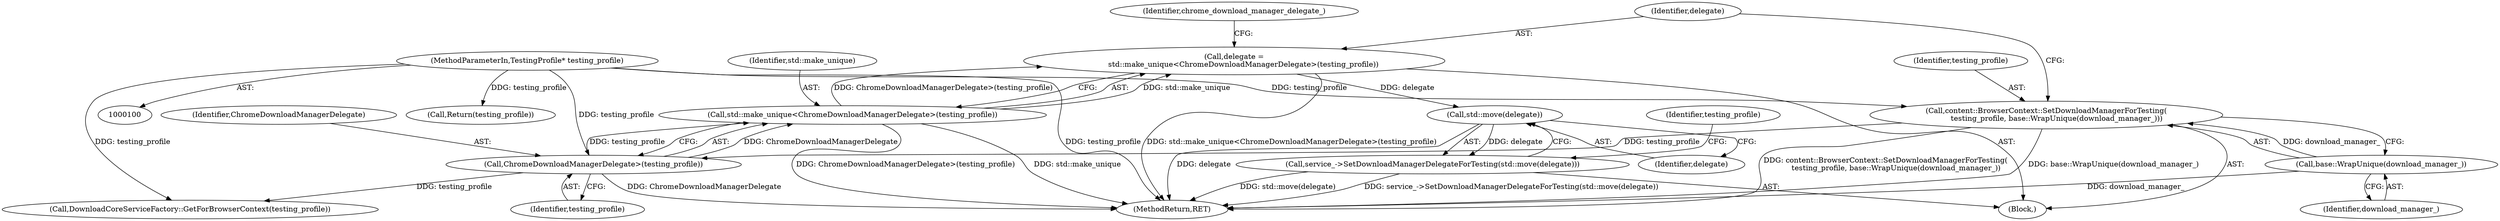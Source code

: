 digraph "0_Chrome_cbb2c0940d4e3914ccd74f6466ff4cb9e50e0e86@API" {
"1000123" [label="(Call,std::move(delegate))"];
"1000108" [label="(Call,delegate =\n        std::make_unique<ChromeDownloadManagerDelegate>(testing_profile))"];
"1000110" [label="(Call,std::make_unique<ChromeDownloadManagerDelegate>(testing_profile))"];
"1000112" [label="(Call,ChromeDownloadManagerDelegate>(testing_profile))"];
"1000103" [label="(Call,content::BrowserContext::SetDownloadManagerForTesting(\n         testing_profile, base::WrapUnique(download_manager_)))"];
"1000101" [label="(MethodParameterIn,TestingProfile* testing_profile)"];
"1000105" [label="(Call,base::WrapUnique(download_manager_))"];
"1000122" [label="(Call,service_->SetDownloadManagerDelegateForTesting(std::move(delegate)))"];
"1000101" [label="(MethodParameterIn,TestingProfile* testing_profile)"];
"1000105" [label="(Call,base::WrapUnique(download_manager_))"];
"1000110" [label="(Call,std::make_unique<ChromeDownloadManagerDelegate>(testing_profile))"];
"1000103" [label="(Call,content::BrowserContext::SetDownloadManagerForTesting(\n         testing_profile, base::WrapUnique(download_manager_)))"];
"1000108" [label="(Call,delegate =\n        std::make_unique<ChromeDownloadManagerDelegate>(testing_profile))"];
"1000123" [label="(Call,std::move(delegate))"];
"1000113" [label="(Identifier,ChromeDownloadManagerDelegate)"];
"1000111" [label="(Identifier,std::make_unique)"];
"1000106" [label="(Identifier,download_manager_)"];
"1000112" [label="(Call,ChromeDownloadManagerDelegate>(testing_profile))"];
"1000122" [label="(Call,service_->SetDownloadManagerDelegateForTesting(std::move(delegate)))"];
"1000104" [label="(Identifier,testing_profile)"];
"1000126" [label="(Call,Return(testing_profile))"];
"1000102" [label="(Block,)"];
"1000132" [label="(MethodReturn,RET)"];
"1000116" [label="(Identifier,chrome_download_manager_delegate_)"];
"1000120" [label="(Call,DownloadCoreServiceFactory::GetForBrowserContext(testing_profile))"];
"1000127" [label="(Identifier,testing_profile)"];
"1000114" [label="(Identifier,testing_profile)"];
"1000109" [label="(Identifier,delegate)"];
"1000124" [label="(Identifier,delegate)"];
"1000123" -> "1000122"  [label="AST: "];
"1000123" -> "1000124"  [label="CFG: "];
"1000124" -> "1000123"  [label="AST: "];
"1000122" -> "1000123"  [label="CFG: "];
"1000123" -> "1000132"  [label="DDG: delegate"];
"1000123" -> "1000122"  [label="DDG: delegate"];
"1000108" -> "1000123"  [label="DDG: delegate"];
"1000108" -> "1000102"  [label="AST: "];
"1000108" -> "1000110"  [label="CFG: "];
"1000109" -> "1000108"  [label="AST: "];
"1000110" -> "1000108"  [label="AST: "];
"1000116" -> "1000108"  [label="CFG: "];
"1000108" -> "1000132"  [label="DDG: std::make_unique<ChromeDownloadManagerDelegate>(testing_profile)"];
"1000110" -> "1000108"  [label="DDG: std::make_unique"];
"1000110" -> "1000108"  [label="DDG: ChromeDownloadManagerDelegate>(testing_profile)"];
"1000110" -> "1000112"  [label="CFG: "];
"1000111" -> "1000110"  [label="AST: "];
"1000112" -> "1000110"  [label="AST: "];
"1000110" -> "1000132"  [label="DDG: ChromeDownloadManagerDelegate>(testing_profile)"];
"1000110" -> "1000132"  [label="DDG: std::make_unique"];
"1000112" -> "1000110"  [label="DDG: ChromeDownloadManagerDelegate"];
"1000112" -> "1000110"  [label="DDG: testing_profile"];
"1000112" -> "1000114"  [label="CFG: "];
"1000113" -> "1000112"  [label="AST: "];
"1000114" -> "1000112"  [label="AST: "];
"1000112" -> "1000132"  [label="DDG: ChromeDownloadManagerDelegate"];
"1000103" -> "1000112"  [label="DDG: testing_profile"];
"1000101" -> "1000112"  [label="DDG: testing_profile"];
"1000112" -> "1000120"  [label="DDG: testing_profile"];
"1000103" -> "1000102"  [label="AST: "];
"1000103" -> "1000105"  [label="CFG: "];
"1000104" -> "1000103"  [label="AST: "];
"1000105" -> "1000103"  [label="AST: "];
"1000109" -> "1000103"  [label="CFG: "];
"1000103" -> "1000132"  [label="DDG: base::WrapUnique(download_manager_)"];
"1000103" -> "1000132"  [label="DDG: content::BrowserContext::SetDownloadManagerForTesting(\n         testing_profile, base::WrapUnique(download_manager_))"];
"1000101" -> "1000103"  [label="DDG: testing_profile"];
"1000105" -> "1000103"  [label="DDG: download_manager_"];
"1000101" -> "1000100"  [label="AST: "];
"1000101" -> "1000132"  [label="DDG: testing_profile"];
"1000101" -> "1000120"  [label="DDG: testing_profile"];
"1000101" -> "1000126"  [label="DDG: testing_profile"];
"1000105" -> "1000106"  [label="CFG: "];
"1000106" -> "1000105"  [label="AST: "];
"1000105" -> "1000132"  [label="DDG: download_manager_"];
"1000122" -> "1000102"  [label="AST: "];
"1000127" -> "1000122"  [label="CFG: "];
"1000122" -> "1000132"  [label="DDG: std::move(delegate)"];
"1000122" -> "1000132"  [label="DDG: service_->SetDownloadManagerDelegateForTesting(std::move(delegate))"];
}
